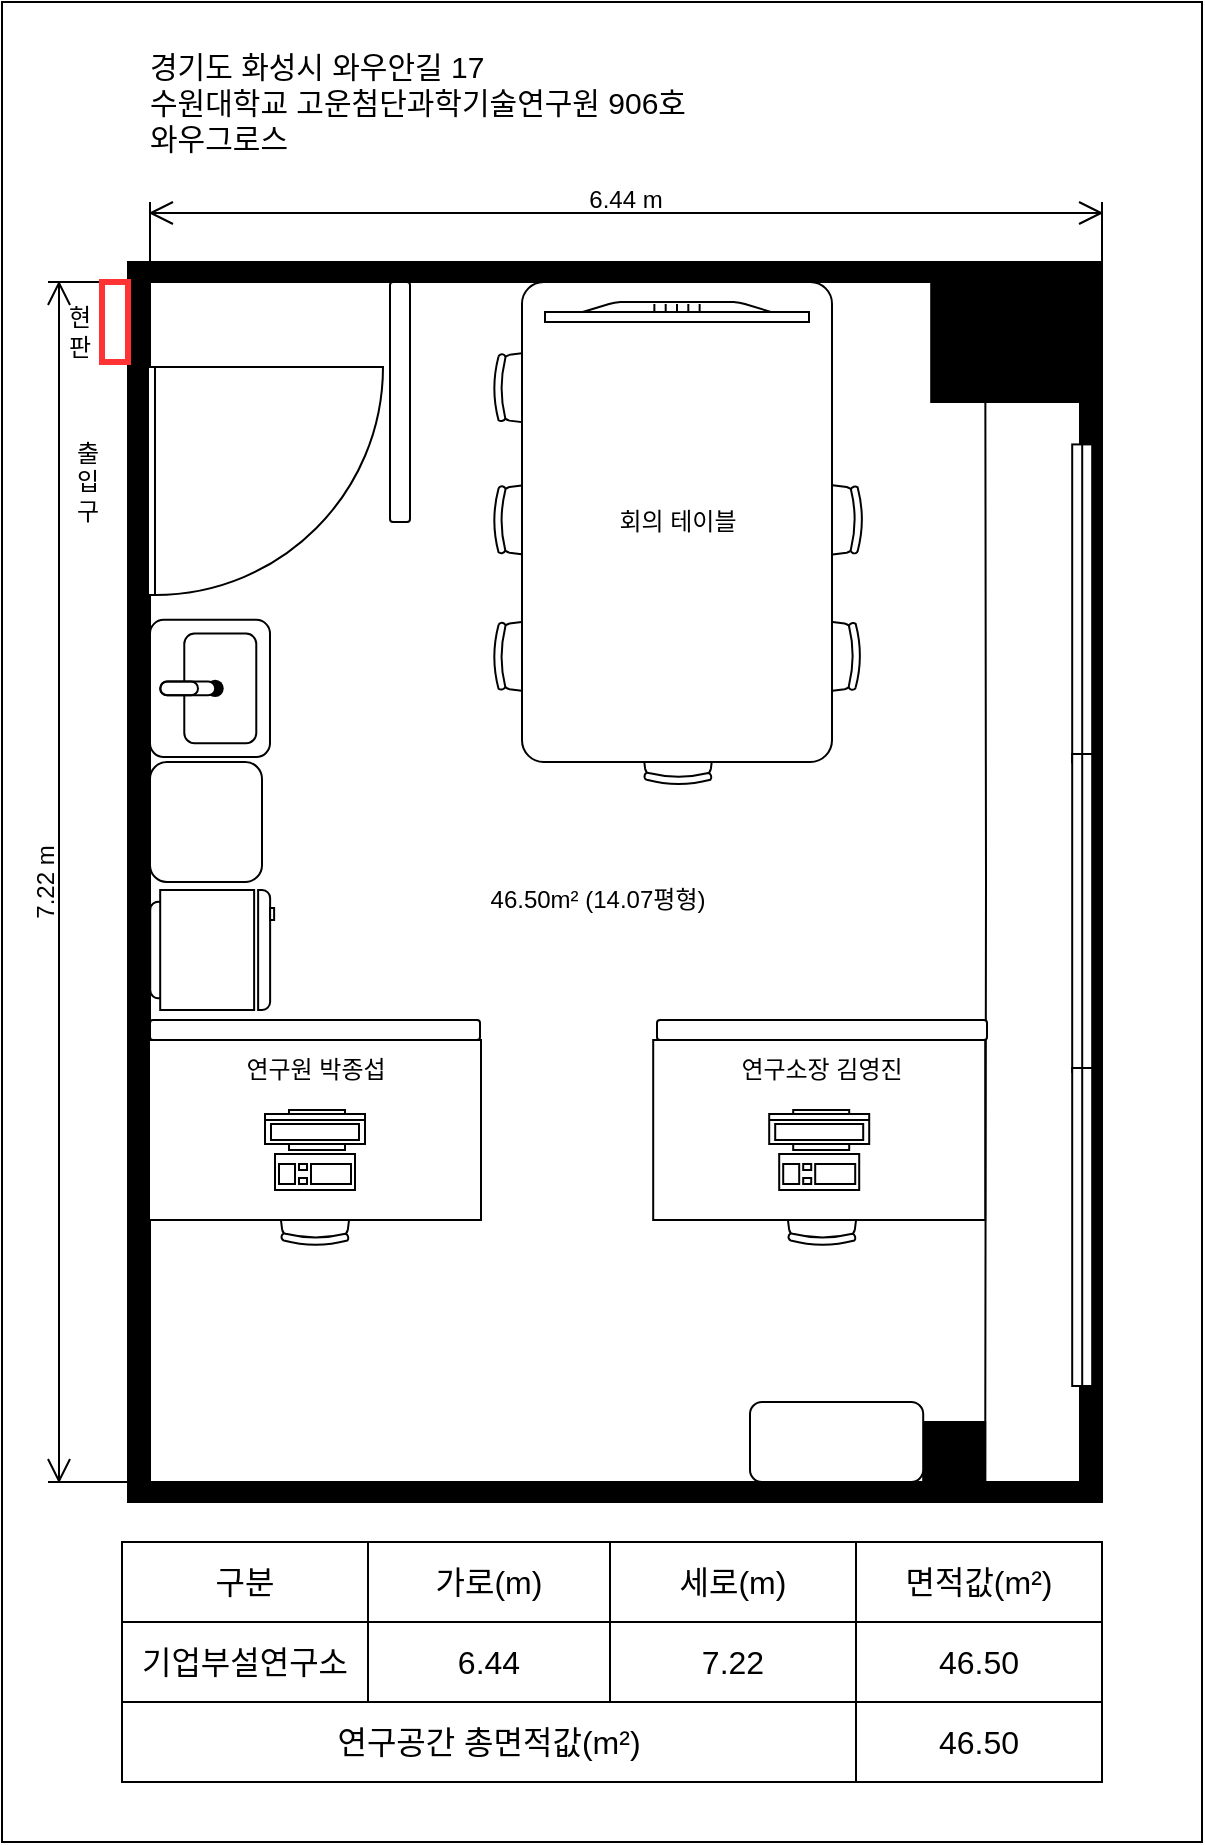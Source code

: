 <mxfile version="26.2.14">
  <diagram name="페이지-1" id="4BUIDIx8d9sEfzmnJ7_j">
    <mxGraphModel dx="1425" dy="761" grid="1" gridSize="10" guides="1" tooltips="1" connect="1" arrows="1" fold="1" page="1" pageScale="1" pageWidth="827" pageHeight="1169" math="0" shadow="0">
      <root>
        <mxCell id="0" />
        <mxCell id="1" parent="0" />
        <mxCell id="LTW9vqIpw_pwumawQkqw-1" value="" style="rounded=0;whiteSpace=wrap;html=1;" vertex="1" parent="1">
          <mxGeometry x="120" y="80" width="600" height="920" as="geometry" />
        </mxCell>
        <mxCell id="LTW9vqIpw_pwumawQkqw-2" value="" style="rounded=0;whiteSpace=wrap;html=1;imageWidth=24;imageHeight=465;" vertex="1" parent="1">
          <mxGeometry x="194" y="220" width="465" height="600" as="geometry" />
        </mxCell>
        <mxCell id="LTW9vqIpw_pwumawQkqw-3" value="" style="rounded=0;whiteSpace=wrap;html=1;labelBackgroundColor=#000000;fillColor=#000000;" vertex="1" parent="1">
          <mxGeometry x="584.6" y="220" width="74.4" height="60" as="geometry" />
        </mxCell>
        <mxCell id="LTW9vqIpw_pwumawQkqw-4" value="" style="rounded=0;whiteSpace=wrap;html=1;labelBackgroundColor=#000000;fillColor=#000000;" vertex="1" parent="1">
          <mxGeometry x="580.6" y="790" width="31" height="30" as="geometry" />
        </mxCell>
        <mxCell id="LTW9vqIpw_pwumawQkqw-7" value="" style="endArrow=none;html=1;rounded=0;entryX=0;entryY=0;entryDx=0;entryDy=0;exitX=1;exitY=1;exitDx=0;exitDy=0;" edge="1" parent="1">
          <mxGeometry width="50" height="50" relative="1" as="geometry">
            <mxPoint x="611.6" y="820.0" as="sourcePoint" />
            <mxPoint x="611.6" y="220.0" as="targetPoint" />
            <Array as="points">
              <mxPoint x="612" y="520" />
            </Array>
          </mxGeometry>
        </mxCell>
        <mxCell id="LTW9vqIpw_pwumawQkqw-10" value="" style="rounded=1;whiteSpace=wrap;html=1;" vertex="1" parent="1">
          <mxGeometry x="194" y="460" width="56" height="60" as="geometry" />
        </mxCell>
        <mxCell id="LTW9vqIpw_pwumawQkqw-14" value="" style="rounded=1;whiteSpace=wrap;html=1;" vertex="1" parent="1">
          <mxGeometry x="314" y="220" width="10" height="120" as="geometry" />
        </mxCell>
        <mxCell id="LTW9vqIpw_pwumawQkqw-15" value="" style="rounded=1;whiteSpace=wrap;html=1;" vertex="1" parent="1">
          <mxGeometry x="494" y="780" width="86.6" height="40" as="geometry" />
        </mxCell>
        <mxCell id="LTW9vqIpw_pwumawQkqw-16" value="" style="rounded=1;whiteSpace=wrap;html=1;rotation=90;" vertex="1" parent="1">
          <mxGeometry x="271.5" y="511.5" width="10" height="165" as="geometry" />
        </mxCell>
        <mxCell id="LTW9vqIpw_pwumawQkqw-17" value="" style="rounded=1;whiteSpace=wrap;html=1;rotation=90;" vertex="1" parent="1">
          <mxGeometry x="525" y="511.5" width="10" height="165" as="geometry" />
        </mxCell>
        <mxCell id="LTW9vqIpw_pwumawQkqw-28" value="46.50&lt;span style=&quot;font-family: Arial, sans-serif; text-align: start;&quot;&gt;&lt;font style=&quot;color: rgb(0, 0, 0);&quot;&gt;m²&lt;/font&gt;&lt;/span&gt;&amp;nbsp;(14.07평형)" style="text;html=1;align=center;verticalAlign=middle;whiteSpace=wrap;rounded=0;" vertex="1" parent="1">
          <mxGeometry x="358" y="511.5" width="120" height="35" as="geometry" />
        </mxCell>
        <mxCell id="LTW9vqIpw_pwumawQkqw-30" value="경기도 화성시 와우안길 17&lt;div&gt;수원대학교 고운첨단과학기술연구원 906호&lt;/div&gt;&lt;div&gt;와우그로스&lt;/div&gt;" style="text;html=1;align=left;verticalAlign=middle;whiteSpace=wrap;rounded=0;fontSize=15;" vertex="1" parent="1">
          <mxGeometry x="191.5" y="100" width="470" height="60" as="geometry" />
        </mxCell>
        <mxCell id="LTW9vqIpw_pwumawQkqw-33" value="" style="verticalLabelPosition=bottom;html=1;verticalAlign=top;align=center;shape=mxgraph.floorplan.doorRight;aspect=fixed;rotation=-90;" vertex="1" parent="1">
          <mxGeometry x="195.06" y="258.94" width="114" height="121.13" as="geometry" />
        </mxCell>
        <mxCell id="LTW9vqIpw_pwumawQkqw-34" value="" style="verticalLabelPosition=bottom;html=1;verticalAlign=top;align=center;shape=mxgraph.floorplan.sink_22;rotation=-90;" vertex="1" parent="1">
          <mxGeometry x="189.71" y="393.21" width="68.57" height="60" as="geometry" />
        </mxCell>
        <mxCell id="LTW9vqIpw_pwumawQkqw-35" value="" style="verticalLabelPosition=bottom;html=1;verticalAlign=top;align=center;shape=mxgraph.floorplan.room;fillColor=strokeColor;" vertex="1" parent="1">
          <mxGeometry x="183" y="210" width="487" height="620" as="geometry" />
        </mxCell>
        <mxCell id="LTW9vqIpw_pwumawQkqw-36" value="" style="verticalLabelPosition=bottom;html=1;verticalAlign=top;align=center;shape=mxgraph.floorplan.office_chair;rotation=-90;" vertex="1" parent="1">
          <mxGeometry x="367" y="251.37" width="40" height="43" as="geometry" />
        </mxCell>
        <mxCell id="LTW9vqIpw_pwumawQkqw-37" value="" style="verticalLabelPosition=bottom;html=1;verticalAlign=top;align=center;shape=mxgraph.floorplan.office_chair;rotation=-90;" vertex="1" parent="1">
          <mxGeometry x="367" y="317.43" width="40" height="43" as="geometry" />
        </mxCell>
        <mxCell id="LTW9vqIpw_pwumawQkqw-38" value="" style="verticalLabelPosition=bottom;html=1;verticalAlign=top;align=center;shape=mxgraph.floorplan.office_chair;rotation=-90;" vertex="1" parent="1">
          <mxGeometry x="367" y="385.64" width="40" height="43" as="geometry" />
        </mxCell>
        <mxCell id="LTW9vqIpw_pwumawQkqw-39" value="" style="verticalLabelPosition=bottom;html=1;verticalAlign=top;align=center;shape=mxgraph.floorplan.office_chair;rotation=90;" vertex="1" parent="1">
          <mxGeometry x="509.1" y="317.43" width="40" height="43" as="geometry" />
        </mxCell>
        <mxCell id="LTW9vqIpw_pwumawQkqw-41" value="" style="verticalLabelPosition=bottom;html=1;verticalAlign=top;align=center;shape=mxgraph.floorplan.office_chair;rotation=90;" vertex="1" parent="1">
          <mxGeometry x="508.1" y="385.64" width="40" height="43" as="geometry" />
        </mxCell>
        <mxCell id="LTW9vqIpw_pwumawQkqw-42" value="" style="verticalLabelPosition=bottom;html=1;verticalAlign=top;align=center;shape=mxgraph.floorplan.office_chair;rotation=-180;" vertex="1" parent="1">
          <mxGeometry x="438" y="428.64" width="40" height="43" as="geometry" />
        </mxCell>
        <mxCell id="LTW9vqIpw_pwumawQkqw-47" value="" style="verticalLabelPosition=bottom;html=1;verticalAlign=top;align=center;shape=mxgraph.floorplan.office_chair;shadow=0;rotation=-180;" vertex="1" parent="1">
          <mxGeometry x="256.5" y="659" width="40" height="43" as="geometry" />
        </mxCell>
        <mxCell id="LTW9vqIpw_pwumawQkqw-48" value="" style="shape=rect;shadow=0;html=1;" vertex="1" parent="1">
          <mxGeometry x="193.5" y="599" width="166" height="90" as="geometry" />
        </mxCell>
        <mxCell id="LTW9vqIpw_pwumawQkqw-49" value="" style="verticalLabelPosition=bottom;html=1;verticalAlign=top;align=center;shape=mxgraph.floorplan.workstation;shadow=0;flipV=1;rotation=-180;" vertex="1" parent="1">
          <mxGeometry x="251.5" y="634" width="50" height="40" as="geometry" />
        </mxCell>
        <mxCell id="LTW9vqIpw_pwumawQkqw-50" value="" style="verticalLabelPosition=bottom;html=1;verticalAlign=top;align=center;shape=mxgraph.floorplan.office_chair;shadow=0;rotation=-180;" vertex="1" parent="1">
          <mxGeometry x="510" y="659" width="40" height="43" as="geometry" />
        </mxCell>
        <mxCell id="LTW9vqIpw_pwumawQkqw-51" value="" style="shape=rect;shadow=0;html=1;" vertex="1" parent="1">
          <mxGeometry x="445.6" y="599" width="166" height="90" as="geometry" />
        </mxCell>
        <mxCell id="LTW9vqIpw_pwumawQkqw-52" value="" style="verticalLabelPosition=bottom;html=1;verticalAlign=top;align=center;shape=mxgraph.floorplan.workstation;shadow=0;flipV=1;rotation=-180;" vertex="1" parent="1">
          <mxGeometry x="503.6" y="634" width="50" height="40" as="geometry" />
        </mxCell>
        <mxCell id="LTW9vqIpw_pwumawQkqw-22" value="연구소장 김영진" style="text;html=1;align=center;verticalAlign=middle;whiteSpace=wrap;rounded=0;" vertex="1" parent="1">
          <mxGeometry x="485" y="599" width="90" height="30" as="geometry" />
        </mxCell>
        <mxCell id="LTW9vqIpw_pwumawQkqw-53" value="연구원 박종섭" style="text;html=1;align=center;verticalAlign=middle;whiteSpace=wrap;rounded=0;" vertex="1" parent="1">
          <mxGeometry x="231.5" y="599" width="90" height="30" as="geometry" />
        </mxCell>
        <mxCell id="LTW9vqIpw_pwumawQkqw-56" value="" style="verticalLabelPosition=bottom;html=1;verticalAlign=top;align=center;shape=mxgraph.floorplan.refrigerator;rotation=-90;" vertex="1" parent="1">
          <mxGeometry x="195.06" y="523" width="60" height="62" as="geometry" />
        </mxCell>
        <mxCell id="LTW9vqIpw_pwumawQkqw-57" value="7.22 m" style="shape=dimension;direction=south;whiteSpace=wrap;html=1;align=center;points=[];verticalAlign=top;labelBackgroundColor=none;horizontal=0;spacingTop=-15;" vertex="1" parent="1">
          <mxGeometry x="143" y="220" width="40" height="600" as="geometry" />
        </mxCell>
        <mxCell id="LTW9vqIpw_pwumawQkqw-58" value="6.44 m" style="shape=dimension;direction=west;whiteSpace=wrap;html=1;align=center;points=[];verticalAlign=top;spacingTop=-15;labelBackgroundColor=none;" vertex="1" parent="1">
          <mxGeometry x="194" y="180" width="476" height="40" as="geometry" />
        </mxCell>
        <mxCell id="LTW9vqIpw_pwumawQkqw-59" value="" style="verticalLabelPosition=bottom;html=1;verticalAlign=top;align=center;shape=mxgraph.floorplan.window;rotation=90;" vertex="1" parent="1">
          <mxGeometry x="580.6" y="368.21" width="159" height="25" as="geometry" />
        </mxCell>
        <mxCell id="LTW9vqIpw_pwumawQkqw-61" value="" style="verticalLabelPosition=bottom;html=1;verticalAlign=top;align=center;shape=mxgraph.floorplan.window;rotation=90;" vertex="1" parent="1">
          <mxGeometry x="580.6" y="523" width="159" height="25" as="geometry" />
        </mxCell>
        <mxCell id="LTW9vqIpw_pwumawQkqw-62" value="" style="verticalLabelPosition=bottom;html=1;verticalAlign=top;align=center;shape=mxgraph.floorplan.window;rotation=90;" vertex="1" parent="1">
          <mxGeometry x="580.6" y="680" width="159" height="25" as="geometry" />
        </mxCell>
        <mxCell id="LTW9vqIpw_pwumawQkqw-63" value="" style="rounded=0;whiteSpace=wrap;html=1;strokeColor=#FF3333;strokeWidth=3;" vertex="1" parent="1">
          <mxGeometry x="170" y="220" width="13" height="40" as="geometry" />
        </mxCell>
        <mxCell id="LTW9vqIpw_pwumawQkqw-64" value="현&lt;div&gt;판&lt;/div&gt;" style="text;html=1;align=center;verticalAlign=middle;whiteSpace=wrap;rounded=0;" vertex="1" parent="1">
          <mxGeometry x="146.5" y="230" width="23.5" height="30" as="geometry" />
        </mxCell>
        <mxCell id="LTW9vqIpw_pwumawQkqw-65" value="출&lt;div&gt;입&lt;/div&gt;&lt;div&gt;구&lt;/div&gt;" style="text;html=1;align=center;verticalAlign=middle;whiteSpace=wrap;rounded=0;" vertex="1" parent="1">
          <mxGeometry x="151.25" y="304.5" width="23.5" height="30" as="geometry" />
        </mxCell>
        <mxCell id="LTW9vqIpw_pwumawQkqw-68" value="" style="group" vertex="1" connectable="0" parent="1">
          <mxGeometry x="380" y="220" width="155" height="240" as="geometry" />
        </mxCell>
        <mxCell id="LTW9vqIpw_pwumawQkqw-8" value="" style="rounded=1;whiteSpace=wrap;html=1;arcSize=7;" vertex="1" parent="LTW9vqIpw_pwumawQkqw-68">
          <mxGeometry width="155" height="240" as="geometry" />
        </mxCell>
        <mxCell id="LTW9vqIpw_pwumawQkqw-29" value="회의 테이블" style="text;html=1;align=center;verticalAlign=middle;whiteSpace=wrap;rounded=0;" vertex="1" parent="LTW9vqIpw_pwumawQkqw-68">
          <mxGeometry x="40.75" y="105" width="73.5" height="30" as="geometry" />
        </mxCell>
        <mxCell id="LTW9vqIpw_pwumawQkqw-54" value="" style="verticalLabelPosition=bottom;html=1;verticalAlign=top;align=center;shape=mxgraph.floorplan.flat_tv;" vertex="1" parent="LTW9vqIpw_pwumawQkqw-68">
          <mxGeometry x="11.5" y="10" width="132" height="10" as="geometry" />
        </mxCell>
        <mxCell id="LTW9vqIpw_pwumawQkqw-69" value="" style="shape=table;startSize=0;container=1;collapsible=0;childLayout=tableLayout;fontSize=16;" vertex="1" parent="1">
          <mxGeometry x="180" y="850" width="490" height="120" as="geometry" />
        </mxCell>
        <mxCell id="LTW9vqIpw_pwumawQkqw-70" value="" style="shape=tableRow;horizontal=0;startSize=0;swimlaneHead=0;swimlaneBody=0;strokeColor=inherit;top=0;left=0;bottom=0;right=0;collapsible=0;dropTarget=0;fillColor=none;points=[[0,0.5],[1,0.5]];portConstraint=eastwest;fontSize=16;" vertex="1" parent="LTW9vqIpw_pwumawQkqw-69">
          <mxGeometry width="490" height="40" as="geometry" />
        </mxCell>
        <mxCell id="LTW9vqIpw_pwumawQkqw-71" value="구분" style="shape=partialRectangle;html=1;whiteSpace=wrap;connectable=0;strokeColor=inherit;overflow=hidden;fillColor=none;top=0;left=0;bottom=0;right=0;pointerEvents=1;fontSize=16;" vertex="1" parent="LTW9vqIpw_pwumawQkqw-70">
          <mxGeometry width="123" height="40" as="geometry">
            <mxRectangle width="123" height="40" as="alternateBounds" />
          </mxGeometry>
        </mxCell>
        <mxCell id="LTW9vqIpw_pwumawQkqw-72" value="가로(m)" style="shape=partialRectangle;html=1;whiteSpace=wrap;connectable=0;strokeColor=inherit;overflow=hidden;fillColor=none;top=0;left=0;bottom=0;right=0;pointerEvents=1;fontSize=16;" vertex="1" parent="LTW9vqIpw_pwumawQkqw-70">
          <mxGeometry x="123" width="121" height="40" as="geometry">
            <mxRectangle width="121" height="40" as="alternateBounds" />
          </mxGeometry>
        </mxCell>
        <mxCell id="LTW9vqIpw_pwumawQkqw-73" value="세로(m)" style="shape=partialRectangle;html=1;whiteSpace=wrap;connectable=0;strokeColor=inherit;overflow=hidden;fillColor=none;top=0;left=0;bottom=0;right=0;pointerEvents=1;fontSize=16;" vertex="1" parent="LTW9vqIpw_pwumawQkqw-70">
          <mxGeometry x="244" width="123" height="40" as="geometry">
            <mxRectangle width="123" height="40" as="alternateBounds" />
          </mxGeometry>
        </mxCell>
        <mxCell id="LTW9vqIpw_pwumawQkqw-82" value="면적값(&lt;span style=&quot;font-family: Arial, sans-serif; text-align: start;&quot;&gt;m²)&lt;/span&gt;" style="shape=partialRectangle;html=1;whiteSpace=wrap;connectable=0;strokeColor=inherit;overflow=hidden;fillColor=none;top=0;left=0;bottom=0;right=0;pointerEvents=1;fontSize=16;" vertex="1" parent="LTW9vqIpw_pwumawQkqw-70">
          <mxGeometry x="367" width="123" height="40" as="geometry">
            <mxRectangle width="123" height="40" as="alternateBounds" />
          </mxGeometry>
        </mxCell>
        <mxCell id="LTW9vqIpw_pwumawQkqw-74" value="" style="shape=tableRow;horizontal=0;startSize=0;swimlaneHead=0;swimlaneBody=0;strokeColor=inherit;top=0;left=0;bottom=0;right=0;collapsible=0;dropTarget=0;fillColor=none;points=[[0,0.5],[1,0.5]];portConstraint=eastwest;fontSize=16;" vertex="1" parent="LTW9vqIpw_pwumawQkqw-69">
          <mxGeometry y="40" width="490" height="40" as="geometry" />
        </mxCell>
        <mxCell id="LTW9vqIpw_pwumawQkqw-75" value="기업부설연구소" style="shape=partialRectangle;html=1;whiteSpace=wrap;connectable=0;strokeColor=inherit;overflow=hidden;fillColor=none;top=0;left=0;bottom=0;right=0;pointerEvents=1;fontSize=16;" vertex="1" parent="LTW9vqIpw_pwumawQkqw-74">
          <mxGeometry width="123" height="40" as="geometry">
            <mxRectangle width="123" height="40" as="alternateBounds" />
          </mxGeometry>
        </mxCell>
        <mxCell id="LTW9vqIpw_pwumawQkqw-76" value="6.44" style="shape=partialRectangle;html=1;whiteSpace=wrap;connectable=0;strokeColor=inherit;overflow=hidden;fillColor=none;top=0;left=0;bottom=0;right=0;pointerEvents=1;fontSize=16;" vertex="1" parent="LTW9vqIpw_pwumawQkqw-74">
          <mxGeometry x="123" width="121" height="40" as="geometry">
            <mxRectangle width="121" height="40" as="alternateBounds" />
          </mxGeometry>
        </mxCell>
        <mxCell id="LTW9vqIpw_pwumawQkqw-77" value="7.22" style="shape=partialRectangle;html=1;whiteSpace=wrap;connectable=0;strokeColor=inherit;overflow=hidden;fillColor=none;top=0;left=0;bottom=0;right=0;pointerEvents=1;fontSize=16;" vertex="1" parent="LTW9vqIpw_pwumawQkqw-74">
          <mxGeometry x="244" width="123" height="40" as="geometry">
            <mxRectangle width="123" height="40" as="alternateBounds" />
          </mxGeometry>
        </mxCell>
        <mxCell id="LTW9vqIpw_pwumawQkqw-83" value="46.50" style="shape=partialRectangle;html=1;whiteSpace=wrap;connectable=0;strokeColor=inherit;overflow=hidden;fillColor=none;top=0;left=0;bottom=0;right=0;pointerEvents=1;fontSize=16;" vertex="1" parent="LTW9vqIpw_pwumawQkqw-74">
          <mxGeometry x="367" width="123" height="40" as="geometry">
            <mxRectangle width="123" height="40" as="alternateBounds" />
          </mxGeometry>
        </mxCell>
        <mxCell id="LTW9vqIpw_pwumawQkqw-78" value="" style="shape=tableRow;horizontal=0;startSize=0;swimlaneHead=0;swimlaneBody=0;strokeColor=inherit;top=0;left=0;bottom=0;right=0;collapsible=0;dropTarget=0;fillColor=none;points=[[0,0.5],[1,0.5]];portConstraint=eastwest;fontSize=16;" vertex="1" parent="LTW9vqIpw_pwumawQkqw-69">
          <mxGeometry y="80" width="490" height="40" as="geometry" />
        </mxCell>
        <mxCell id="LTW9vqIpw_pwumawQkqw-79" value="&lt;font&gt;연구공간 총면적값(&lt;span style=&quot;font-family: Arial, sans-serif; text-align: start;&quot;&gt;m²)&lt;/span&gt;&lt;/font&gt;" style="shape=partialRectangle;html=1;whiteSpace=wrap;connectable=0;strokeColor=inherit;overflow=hidden;fillColor=none;top=0;left=0;bottom=0;right=0;pointerEvents=1;fontSize=16;rowspan=1;colspan=3;" vertex="1" parent="LTW9vqIpw_pwumawQkqw-78">
          <mxGeometry width="367" height="40" as="geometry">
            <mxRectangle width="123" height="40" as="alternateBounds" />
          </mxGeometry>
        </mxCell>
        <mxCell id="LTW9vqIpw_pwumawQkqw-80" value="" style="shape=partialRectangle;html=1;whiteSpace=wrap;connectable=0;strokeColor=inherit;overflow=hidden;fillColor=none;top=0;left=0;bottom=0;right=0;pointerEvents=1;fontSize=16;" vertex="1" visible="0" parent="LTW9vqIpw_pwumawQkqw-78">
          <mxGeometry x="123" width="121" height="40" as="geometry">
            <mxRectangle width="121" height="40" as="alternateBounds" />
          </mxGeometry>
        </mxCell>
        <mxCell id="LTW9vqIpw_pwumawQkqw-81" value="" style="shape=partialRectangle;html=1;whiteSpace=wrap;connectable=0;strokeColor=inherit;overflow=hidden;fillColor=none;top=0;left=0;bottom=0;right=0;pointerEvents=1;fontSize=16;" vertex="1" visible="0" parent="LTW9vqIpw_pwumawQkqw-78">
          <mxGeometry x="244" width="123" height="40" as="geometry">
            <mxRectangle width="123" height="40" as="alternateBounds" />
          </mxGeometry>
        </mxCell>
        <mxCell id="LTW9vqIpw_pwumawQkqw-84" value="46.50" style="shape=partialRectangle;html=1;whiteSpace=wrap;connectable=0;strokeColor=inherit;overflow=hidden;fillColor=none;top=0;left=0;bottom=0;right=0;pointerEvents=1;fontSize=16;" vertex="1" parent="LTW9vqIpw_pwumawQkqw-78">
          <mxGeometry x="367" width="123" height="40" as="geometry">
            <mxRectangle width="123" height="40" as="alternateBounds" />
          </mxGeometry>
        </mxCell>
      </root>
    </mxGraphModel>
  </diagram>
</mxfile>
